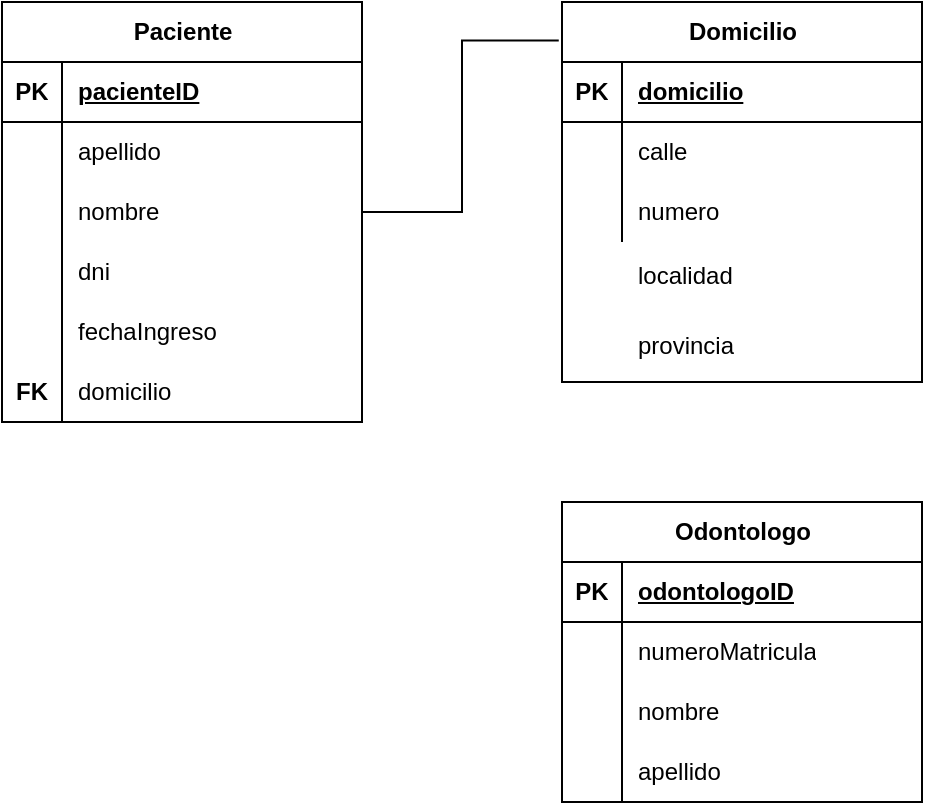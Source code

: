 <mxfile version="24.4.8" type="device">
  <diagram name="Page-1" id="wGJPP6MS-LMhM78fEJ3l">
    <mxGraphModel dx="1050" dy="579" grid="1" gridSize="10" guides="1" tooltips="1" connect="1" arrows="1" fold="1" page="1" pageScale="1" pageWidth="850" pageHeight="1100" math="0" shadow="0">
      <root>
        <mxCell id="0" />
        <mxCell id="1" parent="0" />
        <mxCell id="oSh-TWVj5Lbw6_eRG5lZ-47" value="" style="group" parent="1" vertex="1" connectable="0">
          <mxGeometry x="110" y="100" width="180" height="210" as="geometry" />
        </mxCell>
        <mxCell id="oSh-TWVj5Lbw6_eRG5lZ-1" value="Paciente" style="shape=table;startSize=30;container=1;collapsible=1;childLayout=tableLayout;fixedRows=1;rowLines=0;fontStyle=1;align=center;resizeLast=1;html=1;" parent="oSh-TWVj5Lbw6_eRG5lZ-47" vertex="1">
          <mxGeometry width="180" height="210" as="geometry" />
        </mxCell>
        <mxCell id="oSh-TWVj5Lbw6_eRG5lZ-2" value="" style="shape=tableRow;horizontal=0;startSize=0;swimlaneHead=0;swimlaneBody=0;fillColor=none;collapsible=0;dropTarget=0;points=[[0,0.5],[1,0.5]];portConstraint=eastwest;top=0;left=0;right=0;bottom=1;" parent="oSh-TWVj5Lbw6_eRG5lZ-1" vertex="1">
          <mxGeometry y="30" width="180" height="30" as="geometry" />
        </mxCell>
        <mxCell id="oSh-TWVj5Lbw6_eRG5lZ-3" value="PK" style="shape=partialRectangle;connectable=0;fillColor=none;top=0;left=0;bottom=0;right=0;fontStyle=1;overflow=hidden;whiteSpace=wrap;html=1;" parent="oSh-TWVj5Lbw6_eRG5lZ-2" vertex="1">
          <mxGeometry width="30" height="30" as="geometry">
            <mxRectangle width="30" height="30" as="alternateBounds" />
          </mxGeometry>
        </mxCell>
        <mxCell id="oSh-TWVj5Lbw6_eRG5lZ-4" value="pacienteID" style="shape=partialRectangle;connectable=0;fillColor=none;top=0;left=0;bottom=0;right=0;align=left;spacingLeft=6;fontStyle=5;overflow=hidden;whiteSpace=wrap;html=1;" parent="oSh-TWVj5Lbw6_eRG5lZ-2" vertex="1">
          <mxGeometry x="30" width="150" height="30" as="geometry">
            <mxRectangle width="150" height="30" as="alternateBounds" />
          </mxGeometry>
        </mxCell>
        <mxCell id="oSh-TWVj5Lbw6_eRG5lZ-5" value="" style="shape=tableRow;horizontal=0;startSize=0;swimlaneHead=0;swimlaneBody=0;fillColor=none;collapsible=0;dropTarget=0;points=[[0,0.5],[1,0.5]];portConstraint=eastwest;top=0;left=0;right=0;bottom=0;" parent="oSh-TWVj5Lbw6_eRG5lZ-1" vertex="1">
          <mxGeometry y="60" width="180" height="30" as="geometry" />
        </mxCell>
        <mxCell id="oSh-TWVj5Lbw6_eRG5lZ-6" value="" style="shape=partialRectangle;connectable=0;fillColor=none;top=0;left=0;bottom=0;right=0;editable=1;overflow=hidden;whiteSpace=wrap;html=1;" parent="oSh-TWVj5Lbw6_eRG5lZ-5" vertex="1">
          <mxGeometry width="30" height="30" as="geometry">
            <mxRectangle width="30" height="30" as="alternateBounds" />
          </mxGeometry>
        </mxCell>
        <mxCell id="oSh-TWVj5Lbw6_eRG5lZ-7" value="apellido" style="shape=partialRectangle;connectable=0;fillColor=none;top=0;left=0;bottom=0;right=0;align=left;spacingLeft=6;overflow=hidden;whiteSpace=wrap;html=1;" parent="oSh-TWVj5Lbw6_eRG5lZ-5" vertex="1">
          <mxGeometry x="30" width="150" height="30" as="geometry">
            <mxRectangle width="150" height="30" as="alternateBounds" />
          </mxGeometry>
        </mxCell>
        <mxCell id="oSh-TWVj5Lbw6_eRG5lZ-8" value="" style="shape=tableRow;horizontal=0;startSize=0;swimlaneHead=0;swimlaneBody=0;fillColor=none;collapsible=0;dropTarget=0;points=[[0,0.5],[1,0.5]];portConstraint=eastwest;top=0;left=0;right=0;bottom=0;" parent="oSh-TWVj5Lbw6_eRG5lZ-1" vertex="1">
          <mxGeometry y="90" width="180" height="30" as="geometry" />
        </mxCell>
        <mxCell id="oSh-TWVj5Lbw6_eRG5lZ-9" value="" style="shape=partialRectangle;connectable=0;fillColor=none;top=0;left=0;bottom=0;right=0;editable=1;overflow=hidden;whiteSpace=wrap;html=1;" parent="oSh-TWVj5Lbw6_eRG5lZ-8" vertex="1">
          <mxGeometry width="30" height="30" as="geometry">
            <mxRectangle width="30" height="30" as="alternateBounds" />
          </mxGeometry>
        </mxCell>
        <mxCell id="oSh-TWVj5Lbw6_eRG5lZ-10" value="nombre" style="shape=partialRectangle;connectable=0;fillColor=none;top=0;left=0;bottom=0;right=0;align=left;spacingLeft=6;overflow=hidden;whiteSpace=wrap;html=1;" parent="oSh-TWVj5Lbw6_eRG5lZ-8" vertex="1">
          <mxGeometry x="30" width="150" height="30" as="geometry">
            <mxRectangle width="150" height="30" as="alternateBounds" />
          </mxGeometry>
        </mxCell>
        <mxCell id="oSh-TWVj5Lbw6_eRG5lZ-11" value="" style="shape=tableRow;horizontal=0;startSize=0;swimlaneHead=0;swimlaneBody=0;fillColor=none;collapsible=0;dropTarget=0;points=[[0,0.5],[1,0.5]];portConstraint=eastwest;top=0;left=0;right=0;bottom=0;" parent="oSh-TWVj5Lbw6_eRG5lZ-1" vertex="1">
          <mxGeometry y="120" width="180" height="90" as="geometry" />
        </mxCell>
        <mxCell id="oSh-TWVj5Lbw6_eRG5lZ-12" value="" style="shape=partialRectangle;connectable=0;fillColor=none;top=0;left=0;bottom=0;right=0;editable=1;overflow=hidden;whiteSpace=wrap;html=1;" parent="oSh-TWVj5Lbw6_eRG5lZ-11" vertex="1">
          <mxGeometry width="30" height="90" as="geometry">
            <mxRectangle width="30" height="90" as="alternateBounds" />
          </mxGeometry>
        </mxCell>
        <mxCell id="oSh-TWVj5Lbw6_eRG5lZ-13" value="fechaIngreso" style="shape=partialRectangle;connectable=0;fillColor=none;top=0;left=0;bottom=0;right=0;align=left;spacingLeft=6;overflow=hidden;whiteSpace=wrap;html=1;" parent="oSh-TWVj5Lbw6_eRG5lZ-11" vertex="1">
          <mxGeometry x="30" width="150" height="90" as="geometry">
            <mxRectangle width="150" height="90" as="alternateBounds" />
          </mxGeometry>
        </mxCell>
        <mxCell id="oSh-TWVj5Lbw6_eRG5lZ-27" value="dni" style="shape=partialRectangle;connectable=0;fillColor=none;top=0;left=0;bottom=0;right=0;align=left;spacingLeft=6;overflow=hidden;whiteSpace=wrap;html=1;" parent="oSh-TWVj5Lbw6_eRG5lZ-47" vertex="1">
          <mxGeometry x="30" y="120" width="150" height="30" as="geometry">
            <mxRectangle width="150" height="30" as="alternateBounds" />
          </mxGeometry>
        </mxCell>
        <mxCell id="oSh-TWVj5Lbw6_eRG5lZ-28" value="domicilio" style="shape=partialRectangle;connectable=0;fillColor=none;top=0;left=0;bottom=0;right=0;align=left;spacingLeft=6;overflow=hidden;whiteSpace=wrap;html=1;" parent="oSh-TWVj5Lbw6_eRG5lZ-47" vertex="1">
          <mxGeometry x="30" y="180" width="150" height="30" as="geometry">
            <mxRectangle width="150" height="30" as="alternateBounds" />
          </mxGeometry>
        </mxCell>
        <mxCell id="oSh-TWVj5Lbw6_eRG5lZ-42" value="&lt;span style=&quot;font-weight: 700;&quot;&gt;FK&lt;/span&gt;" style="shape=partialRectangle;connectable=0;fillColor=none;top=0;left=0;bottom=0;right=0;editable=1;overflow=hidden;whiteSpace=wrap;html=1;" parent="oSh-TWVj5Lbw6_eRG5lZ-47" vertex="1">
          <mxGeometry y="180" width="30" height="30" as="geometry">
            <mxRectangle width="30" height="30" as="alternateBounds" />
          </mxGeometry>
        </mxCell>
        <mxCell id="oSh-TWVj5Lbw6_eRG5lZ-48" value="" style="group" parent="1" vertex="1" connectable="0">
          <mxGeometry x="390" y="100" width="180" height="190" as="geometry" />
        </mxCell>
        <mxCell id="oSh-TWVj5Lbw6_eRG5lZ-43" value="localidad" style="shape=partialRectangle;connectable=0;fillColor=none;top=0;left=0;bottom=0;right=0;align=left;spacingLeft=6;overflow=hidden;whiteSpace=wrap;html=1;" parent="oSh-TWVj5Lbw6_eRG5lZ-48" vertex="1">
          <mxGeometry x="30" y="120" width="150" height="34.17" as="geometry">
            <mxRectangle width="150" height="30" as="alternateBounds" />
          </mxGeometry>
        </mxCell>
        <mxCell id="oSh-TWVj5Lbw6_eRG5lZ-44" value="provincia" style="shape=partialRectangle;connectable=0;fillColor=none;top=0;left=0;bottom=0;right=0;align=left;spacingLeft=6;overflow=hidden;whiteSpace=wrap;html=1;" parent="oSh-TWVj5Lbw6_eRG5lZ-48" vertex="1">
          <mxGeometry x="30" y="154.17" width="150" height="35.83" as="geometry">
            <mxRectangle width="150" height="30" as="alternateBounds" />
          </mxGeometry>
        </mxCell>
        <mxCell id="oSh-TWVj5Lbw6_eRG5lZ-14" value="Domicilio" style="shape=table;startSize=30;container=1;collapsible=1;childLayout=tableLayout;fixedRows=1;rowLines=0;fontStyle=1;align=center;resizeLast=1;html=1;" parent="oSh-TWVj5Lbw6_eRG5lZ-48" vertex="1">
          <mxGeometry width="180" height="190" as="geometry" />
        </mxCell>
        <mxCell id="oSh-TWVj5Lbw6_eRG5lZ-15" value="" style="shape=tableRow;horizontal=0;startSize=0;swimlaneHead=0;swimlaneBody=0;fillColor=none;collapsible=0;dropTarget=0;points=[[0,0.5],[1,0.5]];portConstraint=eastwest;top=0;left=0;right=0;bottom=1;" parent="oSh-TWVj5Lbw6_eRG5lZ-14" vertex="1">
          <mxGeometry y="30" width="180" height="30" as="geometry" />
        </mxCell>
        <mxCell id="oSh-TWVj5Lbw6_eRG5lZ-16" value="PK" style="shape=partialRectangle;connectable=0;fillColor=none;top=0;left=0;bottom=0;right=0;fontStyle=1;overflow=hidden;whiteSpace=wrap;html=1;" parent="oSh-TWVj5Lbw6_eRG5lZ-15" vertex="1">
          <mxGeometry width="30" height="30" as="geometry">
            <mxRectangle width="30" height="30" as="alternateBounds" />
          </mxGeometry>
        </mxCell>
        <mxCell id="oSh-TWVj5Lbw6_eRG5lZ-17" value="domicilio" style="shape=partialRectangle;connectable=0;fillColor=none;top=0;left=0;bottom=0;right=0;align=left;spacingLeft=6;fontStyle=5;overflow=hidden;whiteSpace=wrap;html=1;" parent="oSh-TWVj5Lbw6_eRG5lZ-15" vertex="1">
          <mxGeometry x="30" width="150" height="30" as="geometry">
            <mxRectangle width="150" height="30" as="alternateBounds" />
          </mxGeometry>
        </mxCell>
        <mxCell id="oSh-TWVj5Lbw6_eRG5lZ-18" value="" style="shape=tableRow;horizontal=0;startSize=0;swimlaneHead=0;swimlaneBody=0;fillColor=none;collapsible=0;dropTarget=0;points=[[0,0.5],[1,0.5]];portConstraint=eastwest;top=0;left=0;right=0;bottom=0;" parent="oSh-TWVj5Lbw6_eRG5lZ-14" vertex="1">
          <mxGeometry y="60" width="180" height="30" as="geometry" />
        </mxCell>
        <mxCell id="oSh-TWVj5Lbw6_eRG5lZ-19" value="" style="shape=partialRectangle;connectable=0;fillColor=none;top=0;left=0;bottom=0;right=0;editable=1;overflow=hidden;whiteSpace=wrap;html=1;" parent="oSh-TWVj5Lbw6_eRG5lZ-18" vertex="1">
          <mxGeometry width="30" height="30" as="geometry">
            <mxRectangle width="30" height="30" as="alternateBounds" />
          </mxGeometry>
        </mxCell>
        <mxCell id="oSh-TWVj5Lbw6_eRG5lZ-20" value="calle" style="shape=partialRectangle;connectable=0;fillColor=none;top=0;left=0;bottom=0;right=0;align=left;spacingLeft=6;overflow=hidden;whiteSpace=wrap;html=1;" parent="oSh-TWVj5Lbw6_eRG5lZ-18" vertex="1">
          <mxGeometry x="30" width="150" height="30" as="geometry">
            <mxRectangle width="150" height="30" as="alternateBounds" />
          </mxGeometry>
        </mxCell>
        <mxCell id="oSh-TWVj5Lbw6_eRG5lZ-21" value="" style="shape=tableRow;horizontal=0;startSize=0;swimlaneHead=0;swimlaneBody=0;fillColor=none;collapsible=0;dropTarget=0;points=[[0,0.5],[1,0.5]];portConstraint=eastwest;top=0;left=0;right=0;bottom=0;" parent="oSh-TWVj5Lbw6_eRG5lZ-14" vertex="1">
          <mxGeometry y="90" width="180" height="30" as="geometry" />
        </mxCell>
        <mxCell id="oSh-TWVj5Lbw6_eRG5lZ-22" value="" style="shape=partialRectangle;connectable=0;fillColor=none;top=0;left=0;bottom=0;right=0;editable=1;overflow=hidden;whiteSpace=wrap;html=1;" parent="oSh-TWVj5Lbw6_eRG5lZ-21" vertex="1">
          <mxGeometry width="30" height="30" as="geometry">
            <mxRectangle width="30" height="30" as="alternateBounds" />
          </mxGeometry>
        </mxCell>
        <mxCell id="oSh-TWVj5Lbw6_eRG5lZ-23" value="numero" style="shape=partialRectangle;connectable=0;fillColor=none;top=0;left=0;bottom=0;right=0;align=left;spacingLeft=6;overflow=hidden;whiteSpace=wrap;html=1;" parent="oSh-TWVj5Lbw6_eRG5lZ-21" vertex="1">
          <mxGeometry x="30" width="150" height="30" as="geometry">
            <mxRectangle width="150" height="30" as="alternateBounds" />
          </mxGeometry>
        </mxCell>
        <mxCell id="oSh-TWVj5Lbw6_eRG5lZ-49" style="edgeStyle=orthogonalEdgeStyle;rounded=0;orthogonalLoop=1;jettySize=auto;html=1;entryX=-0.009;entryY=0.101;entryDx=0;entryDy=0;entryPerimeter=0;endArrow=none;endFill=0;" parent="1" source="oSh-TWVj5Lbw6_eRG5lZ-1" target="oSh-TWVj5Lbw6_eRG5lZ-14" edge="1">
          <mxGeometry relative="1" as="geometry" />
        </mxCell>
        <mxCell id="XIyffAxQ_fSvhUPnr2G3-5" value="Odontologo" style="shape=table;startSize=30;container=1;collapsible=1;childLayout=tableLayout;fixedRows=1;rowLines=0;fontStyle=1;align=center;resizeLast=1;html=1;" vertex="1" parent="1">
          <mxGeometry x="390" y="350" width="180" height="150" as="geometry" />
        </mxCell>
        <mxCell id="XIyffAxQ_fSvhUPnr2G3-6" value="" style="shape=tableRow;horizontal=0;startSize=0;swimlaneHead=0;swimlaneBody=0;fillColor=none;collapsible=0;dropTarget=0;points=[[0,0.5],[1,0.5]];portConstraint=eastwest;top=0;left=0;right=0;bottom=1;" vertex="1" parent="XIyffAxQ_fSvhUPnr2G3-5">
          <mxGeometry y="30" width="180" height="30" as="geometry" />
        </mxCell>
        <mxCell id="XIyffAxQ_fSvhUPnr2G3-7" value="PK" style="shape=partialRectangle;connectable=0;fillColor=none;top=0;left=0;bottom=0;right=0;fontStyle=1;overflow=hidden;whiteSpace=wrap;html=1;" vertex="1" parent="XIyffAxQ_fSvhUPnr2G3-6">
          <mxGeometry width="30" height="30" as="geometry">
            <mxRectangle width="30" height="30" as="alternateBounds" />
          </mxGeometry>
        </mxCell>
        <mxCell id="XIyffAxQ_fSvhUPnr2G3-8" value="odontologoID" style="shape=partialRectangle;connectable=0;fillColor=none;top=0;left=0;bottom=0;right=0;align=left;spacingLeft=6;fontStyle=5;overflow=hidden;whiteSpace=wrap;html=1;" vertex="1" parent="XIyffAxQ_fSvhUPnr2G3-6">
          <mxGeometry x="30" width="150" height="30" as="geometry">
            <mxRectangle width="150" height="30" as="alternateBounds" />
          </mxGeometry>
        </mxCell>
        <mxCell id="XIyffAxQ_fSvhUPnr2G3-9" value="" style="shape=tableRow;horizontal=0;startSize=0;swimlaneHead=0;swimlaneBody=0;fillColor=none;collapsible=0;dropTarget=0;points=[[0,0.5],[1,0.5]];portConstraint=eastwest;top=0;left=0;right=0;bottom=0;" vertex="1" parent="XIyffAxQ_fSvhUPnr2G3-5">
          <mxGeometry y="60" width="180" height="30" as="geometry" />
        </mxCell>
        <mxCell id="XIyffAxQ_fSvhUPnr2G3-10" value="" style="shape=partialRectangle;connectable=0;fillColor=none;top=0;left=0;bottom=0;right=0;editable=1;overflow=hidden;whiteSpace=wrap;html=1;" vertex="1" parent="XIyffAxQ_fSvhUPnr2G3-9">
          <mxGeometry width="30" height="30" as="geometry">
            <mxRectangle width="30" height="30" as="alternateBounds" />
          </mxGeometry>
        </mxCell>
        <mxCell id="XIyffAxQ_fSvhUPnr2G3-11" value="numeroMatricula" style="shape=partialRectangle;connectable=0;fillColor=none;top=0;left=0;bottom=0;right=0;align=left;spacingLeft=6;overflow=hidden;whiteSpace=wrap;html=1;" vertex="1" parent="XIyffAxQ_fSvhUPnr2G3-9">
          <mxGeometry x="30" width="150" height="30" as="geometry">
            <mxRectangle width="150" height="30" as="alternateBounds" />
          </mxGeometry>
        </mxCell>
        <mxCell id="XIyffAxQ_fSvhUPnr2G3-12" value="" style="shape=tableRow;horizontal=0;startSize=0;swimlaneHead=0;swimlaneBody=0;fillColor=none;collapsible=0;dropTarget=0;points=[[0,0.5],[1,0.5]];portConstraint=eastwest;top=0;left=0;right=0;bottom=0;" vertex="1" parent="XIyffAxQ_fSvhUPnr2G3-5">
          <mxGeometry y="90" width="180" height="30" as="geometry" />
        </mxCell>
        <mxCell id="XIyffAxQ_fSvhUPnr2G3-13" value="" style="shape=partialRectangle;connectable=0;fillColor=none;top=0;left=0;bottom=0;right=0;editable=1;overflow=hidden;whiteSpace=wrap;html=1;" vertex="1" parent="XIyffAxQ_fSvhUPnr2G3-12">
          <mxGeometry width="30" height="30" as="geometry">
            <mxRectangle width="30" height="30" as="alternateBounds" />
          </mxGeometry>
        </mxCell>
        <mxCell id="XIyffAxQ_fSvhUPnr2G3-14" value="nombre" style="shape=partialRectangle;connectable=0;fillColor=none;top=0;left=0;bottom=0;right=0;align=left;spacingLeft=6;overflow=hidden;whiteSpace=wrap;html=1;" vertex="1" parent="XIyffAxQ_fSvhUPnr2G3-12">
          <mxGeometry x="30" width="150" height="30" as="geometry">
            <mxRectangle width="150" height="30" as="alternateBounds" />
          </mxGeometry>
        </mxCell>
        <mxCell id="XIyffAxQ_fSvhUPnr2G3-15" value="" style="shape=tableRow;horizontal=0;startSize=0;swimlaneHead=0;swimlaneBody=0;fillColor=none;collapsible=0;dropTarget=0;points=[[0,0.5],[1,0.5]];portConstraint=eastwest;top=0;left=0;right=0;bottom=0;" vertex="1" parent="XIyffAxQ_fSvhUPnr2G3-5">
          <mxGeometry y="120" width="180" height="30" as="geometry" />
        </mxCell>
        <mxCell id="XIyffAxQ_fSvhUPnr2G3-16" value="" style="shape=partialRectangle;connectable=0;fillColor=none;top=0;left=0;bottom=0;right=0;editable=1;overflow=hidden;whiteSpace=wrap;html=1;" vertex="1" parent="XIyffAxQ_fSvhUPnr2G3-15">
          <mxGeometry width="30" height="30" as="geometry">
            <mxRectangle width="30" height="30" as="alternateBounds" />
          </mxGeometry>
        </mxCell>
        <mxCell id="XIyffAxQ_fSvhUPnr2G3-17" value="apellido" style="shape=partialRectangle;connectable=0;fillColor=none;top=0;left=0;bottom=0;right=0;align=left;spacingLeft=6;overflow=hidden;whiteSpace=wrap;html=1;" vertex="1" parent="XIyffAxQ_fSvhUPnr2G3-15">
          <mxGeometry x="30" width="150" height="30" as="geometry">
            <mxRectangle width="150" height="30" as="alternateBounds" />
          </mxGeometry>
        </mxCell>
      </root>
    </mxGraphModel>
  </diagram>
</mxfile>
